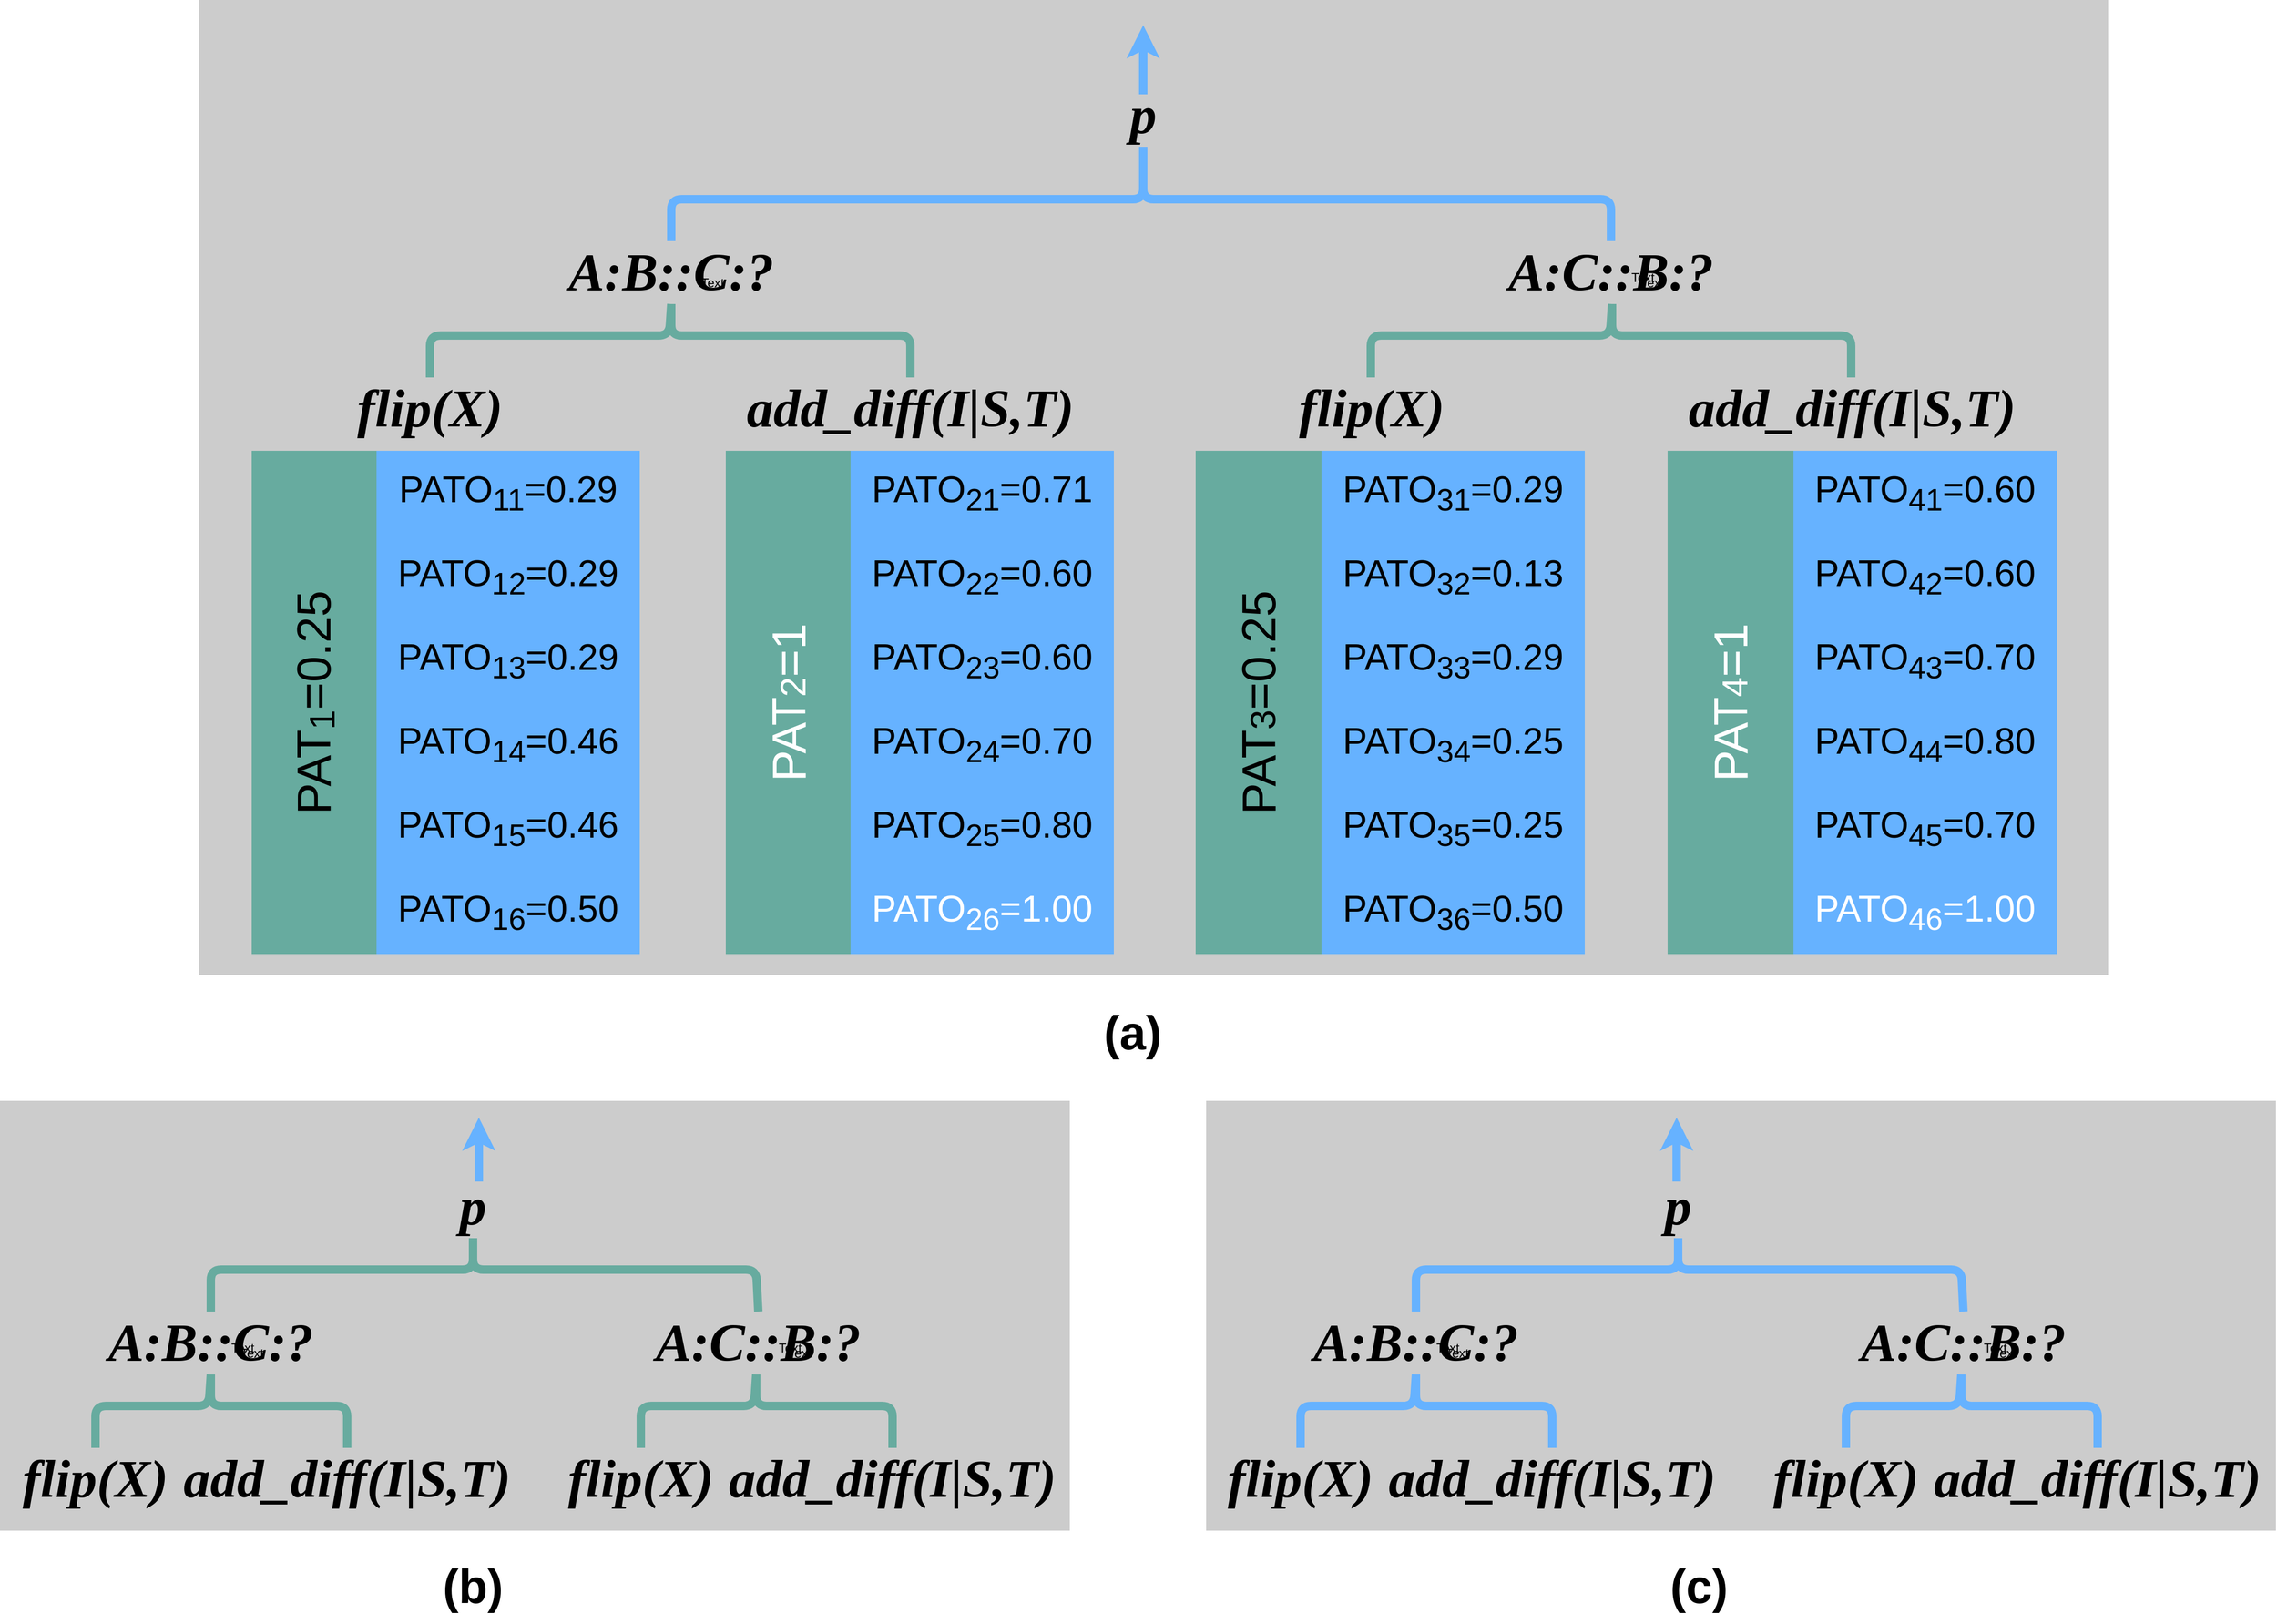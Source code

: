 <mxfile version="12.9.13" type="device"><diagram id="jksH0G1JqViHmrjZxsYp" name="Page-1"><mxGraphModel dx="-287" dy="1491" grid="1" gridSize="10" guides="1" tooltips="1" connect="1" arrows="0" fold="1" page="1" pageScale="1" pageWidth="827" pageHeight="1169" math="0" shadow="0"><root><mxCell id="0"/><mxCell id="1" parent="0"/><mxCell id="sOI-arYuaPkI3kc6cXoq-4" value="" style="rounded=0;whiteSpace=wrap;html=1;fillColor=#CCCCCC;strokeColor=none;" vertex="1" parent="1"><mxGeometry x="4000" y="1840" width="1020" height="410" as="geometry"/></mxCell><mxCell id="sOI-arYuaPkI3kc6cXoq-3" value="" style="rounded=0;whiteSpace=wrap;html=1;fillColor=#CCCCCC;strokeColor=none;" vertex="1" parent="1"><mxGeometry x="2850" y="1840" width="1020" height="410" as="geometry"/></mxCell><mxCell id="zbto0mnC8fMhkiQC9tX0-211" value="&lt;font style=&quot;font-size: 45px&quot;&gt;&lt;b&gt;(a)&lt;/b&gt;&lt;/font&gt;" style="text;html=1;strokeColor=none;fillColor=none;align=center;verticalAlign=middle;whiteSpace=wrap;rounded=0;" parent="1" vertex="1"><mxGeometry x="3910" y="1740" width="40" height="70" as="geometry"/></mxCell><mxCell id="E3ONwuJecH-kavj_dRDx-8" value="" style="group" parent="1" vertex="1" connectable="0"><mxGeometry x="2879" y="1840" width="1010" height="455" as="geometry"/></mxCell><mxCell id="zbto0mnC8fMhkiQC9tX0-1" value="&lt;h1&gt;&lt;font style=&quot;font-size: 51px&quot; face=&quot;Times New Roman&quot;&gt;&lt;i&gt;p&lt;/i&gt;&lt;/font&gt;&lt;/h1&gt;" style="text;html=1;strokeColor=none;fillColor=none;align=center;verticalAlign=middle;whiteSpace=wrap;rounded=0;" parent="E3ONwuJecH-kavj_dRDx-8" vertex="1"><mxGeometry x="382" y="71" width="80" height="60" as="geometry"/></mxCell><mxCell id="zbto0mnC8fMhkiQC9tX0-2" value="&lt;h1&gt;&lt;font style=&quot;font-size: 51px&quot; face=&quot;Times New Roman&quot;&gt;&lt;i&gt;A:B::C:?&lt;/i&gt;&lt;/font&gt;&lt;/h1&gt;" style="text;html=1;strokeColor=none;fillColor=none;align=center;verticalAlign=middle;whiteSpace=wrap;rounded=0;" parent="E3ONwuJecH-kavj_dRDx-8" vertex="1"><mxGeometry x="72" y="201" width="200" height="60" as="geometry"/></mxCell><mxCell id="zbto0mnC8fMhkiQC9tX0-43" value="Text" style="text;html=1;align=center;verticalAlign=middle;resizable=0;points=[];autosize=1;" parent="zbto0mnC8fMhkiQC9tX0-2" vertex="1"><mxGeometry x="119" y="30" width="40" height="20" as="geometry"/></mxCell><mxCell id="zbto0mnC8fMhkiQC9tX0-46" value="Text" style="text;html=1;align=center;verticalAlign=middle;resizable=0;points=[];autosize=1;" parent="zbto0mnC8fMhkiQC9tX0-2" vertex="1"><mxGeometry x="110" y="25" width="40" height="20" as="geometry"/></mxCell><mxCell id="zbto0mnC8fMhkiQC9tX0-8" value="&lt;h1&gt;&lt;font style=&quot;font-size: 51px&quot; face=&quot;Times New Roman&quot;&gt;&lt;i&gt;flip(X)&lt;/i&gt;&lt;/font&gt;&lt;/h1&gt;" style="text;html=1;strokeColor=none;fillColor=none;align=center;verticalAlign=middle;whiteSpace=wrap;rounded=0;" parent="E3ONwuJecH-kavj_dRDx-8" vertex="1"><mxGeometry x="-28" y="331" width="180" height="60" as="geometry"/></mxCell><mxCell id="zbto0mnC8fMhkiQC9tX0-9" value="&lt;p style=&quot;line-height: 0%&quot;&gt;&lt;/p&gt;&lt;p&gt;&lt;i&gt;&lt;font face=&quot;Times New Roman&quot;&gt;&lt;font style=&quot;font-size: 51px&quot;&gt;&lt;b&gt;add_diff&lt;/b&gt;&lt;/font&gt;&lt;font style=&quot;font-size: 51px&quot;&gt;&lt;b&gt;(I|S,T)&lt;/b&gt;&lt;/font&gt;&lt;/font&gt;&lt;/i&gt;&lt;/p&gt;&lt;p&gt;&lt;/p&gt;" style="text;html=1;strokeColor=none;fillColor=none;align=center;verticalAlign=middle;whiteSpace=wrap;rounded=0;" parent="E3ONwuJecH-kavj_dRDx-8" vertex="1"><mxGeometry x="142" y="331" width="320" height="60" as="geometry"/></mxCell><mxCell id="zbto0mnC8fMhkiQC9tX0-48" value="&lt;h1&gt;&lt;font style=&quot;font-size: 51px&quot; face=&quot;Times New Roman&quot;&gt;&lt;i&gt;A:C::B:?&lt;/i&gt;&lt;/font&gt;&lt;/h1&gt;" style="text;html=1;strokeColor=none;fillColor=none;align=center;verticalAlign=middle;whiteSpace=wrap;rounded=0;" parent="E3ONwuJecH-kavj_dRDx-8" vertex="1"><mxGeometry x="594" y="201" width="200" height="60" as="geometry"/></mxCell><mxCell id="zbto0mnC8fMhkiQC9tX0-49" value="Text" style="text;html=1;align=center;verticalAlign=middle;resizable=0;points=[];autosize=1;" parent="zbto0mnC8fMhkiQC9tX0-48" vertex="1"><mxGeometry x="119" y="30" width="40" height="20" as="geometry"/></mxCell><mxCell id="zbto0mnC8fMhkiQC9tX0-50" value="Text" style="text;html=1;align=center;verticalAlign=middle;resizable=0;points=[];autosize=1;" parent="zbto0mnC8fMhkiQC9tX0-48" vertex="1"><mxGeometry x="110" y="25" width="40" height="20" as="geometry"/></mxCell><mxCell id="zbto0mnC8fMhkiQC9tX0-54" value="" style="endArrow=none;html=1;entryX=0.5;entryY=0;entryDx=0;entryDy=0;exitX=0.5;exitY=1;exitDx=0;exitDy=0;strokeColor=#67AB9F;strokeWidth=8;" parent="E3ONwuJecH-kavj_dRDx-8" source="zbto0mnC8fMhkiQC9tX0-2" target="zbto0mnC8fMhkiQC9tX0-8" edge="1"><mxGeometry width="50" height="50" relative="1" as="geometry"><mxPoint x="-10" y="1141" as="sourcePoint"/><mxPoint x="40" y="1091" as="targetPoint"/><Array as="points"><mxPoint x="170" y="291"/><mxPoint x="62" y="291"/></Array></mxGeometry></mxCell><mxCell id="zbto0mnC8fMhkiQC9tX0-55" value="" style="endArrow=none;html=1;entryX=0.5;entryY=1;entryDx=0;entryDy=0;exitX=0.5;exitY=0;exitDx=0;exitDy=0;strokeColor=#67AB9F;strokeWidth=8;" parent="E3ONwuJecH-kavj_dRDx-8" source="zbto0mnC8fMhkiQC9tX0-9" target="zbto0mnC8fMhkiQC9tX0-2" edge="1"><mxGeometry width="50" height="50" relative="1" as="geometry"><mxPoint x="170" y="1081" as="sourcePoint"/><mxPoint x="220" y="1031" as="targetPoint"/><Array as="points"><mxPoint x="302" y="291"/><mxPoint x="172" y="291"/></Array></mxGeometry></mxCell><mxCell id="zbto0mnC8fMhkiQC9tX0-63" value="" style="endArrow=none;html=1;entryX=0.5;entryY=1;entryDx=0;entryDy=0;exitX=0.5;exitY=0;exitDx=0;exitDy=0;strokeColor=#67AB9F;strokeWidth=8;" parent="E3ONwuJecH-kavj_dRDx-8" source="zbto0mnC8fMhkiQC9tX0-2" target="zbto0mnC8fMhkiQC9tX0-1" edge="1"><mxGeometry width="50" height="50" relative="1" as="geometry"><mxPoint x="520" y="1161" as="sourcePoint"/><mxPoint x="570" y="1111" as="targetPoint"/><Array as="points"><mxPoint x="172" y="161"/><mxPoint x="422" y="161"/></Array></mxGeometry></mxCell><mxCell id="zbto0mnC8fMhkiQC9tX0-64" value="" style="endArrow=none;html=1;entryX=0.5;entryY=1;entryDx=0;entryDy=0;exitX=0.5;exitY=0;exitDx=0;exitDy=0;strokeColor=#67AB9F;strokeWidth=8;" parent="E3ONwuJecH-kavj_dRDx-8" source="zbto0mnC8fMhkiQC9tX0-48" target="zbto0mnC8fMhkiQC9tX0-1" edge="1"><mxGeometry width="50" height="50" relative="1" as="geometry"><mxPoint x="480" y="1181" as="sourcePoint"/><mxPoint x="530" y="1131" as="targetPoint"/><Array as="points"><mxPoint x="692" y="161"/><mxPoint x="422" y="161"/></Array></mxGeometry></mxCell><mxCell id="zbto0mnC8fMhkiQC9tX0-133" value="" style="endArrow=classic;html=1;strokeColor=#66B2FF;strokeWidth=8;exitX=0.5;exitY=0;exitDx=0;exitDy=0;startArrow=none;startFill=0;endFill=1;" parent="E3ONwuJecH-kavj_dRDx-8" edge="1"><mxGeometry width="50" height="50" relative="1" as="geometry"><mxPoint x="427.57" y="77" as="sourcePoint"/><mxPoint x="427.57" y="16" as="targetPoint"/></mxGeometry></mxCell><mxCell id="E3ONwuJecH-kavj_dRDx-1" value="&lt;h1&gt;&lt;font style=&quot;font-size: 51px&quot; face=&quot;Times New Roman&quot;&gt;&lt;i&gt;flip(X)&lt;/i&gt;&lt;/font&gt;&lt;/h1&gt;" style="text;html=1;strokeColor=none;fillColor=none;align=center;verticalAlign=middle;whiteSpace=wrap;rounded=0;" parent="E3ONwuJecH-kavj_dRDx-8" vertex="1"><mxGeometry x="492" y="331" width="180" height="60" as="geometry"/></mxCell><mxCell id="E3ONwuJecH-kavj_dRDx-2" value="&lt;p style=&quot;line-height: 0%&quot;&gt;&lt;/p&gt;&lt;p&gt;&lt;i&gt;&lt;font face=&quot;Times New Roman&quot;&gt;&lt;font style=&quot;font-size: 51px&quot;&gt;&lt;b&gt;add_diff&lt;/b&gt;&lt;/font&gt;&lt;font style=&quot;font-size: 51px&quot;&gt;&lt;b&gt;(I|S,T)&lt;/b&gt;&lt;/font&gt;&lt;/font&gt;&lt;/i&gt;&lt;/p&gt;&lt;p&gt;&lt;/p&gt;" style="text;html=1;strokeColor=none;fillColor=none;align=center;verticalAlign=middle;whiteSpace=wrap;rounded=0;" parent="E3ONwuJecH-kavj_dRDx-8" vertex="1"><mxGeometry x="662" y="331" width="320" height="60" as="geometry"/></mxCell><mxCell id="E3ONwuJecH-kavj_dRDx-3" value="" style="endArrow=none;html=1;entryX=0.5;entryY=0;entryDx=0;entryDy=0;exitX=0.5;exitY=1;exitDx=0;exitDy=0;strokeColor=#67AB9F;strokeWidth=8;" parent="E3ONwuJecH-kavj_dRDx-8" target="E3ONwuJecH-kavj_dRDx-1" edge="1"><mxGeometry width="50" height="50" relative="1" as="geometry"><mxPoint x="692" y="261" as="sourcePoint"/><mxPoint x="560" y="1091" as="targetPoint"/><Array as="points"><mxPoint x="690" y="291"/><mxPoint x="582" y="291"/></Array></mxGeometry></mxCell><mxCell id="E3ONwuJecH-kavj_dRDx-4" value="" style="endArrow=none;html=1;entryX=0.5;entryY=1;entryDx=0;entryDy=0;exitX=0.5;exitY=0;exitDx=0;exitDy=0;strokeColor=#67AB9F;strokeWidth=8;" parent="E3ONwuJecH-kavj_dRDx-8" source="E3ONwuJecH-kavj_dRDx-2" edge="1"><mxGeometry width="50" height="50" relative="1" as="geometry"><mxPoint x="690" y="1081" as="sourcePoint"/><mxPoint x="692" y="261" as="targetPoint"/><Array as="points"><mxPoint x="822" y="291"/><mxPoint x="692" y="291"/></Array></mxGeometry></mxCell><mxCell id="E3ONwuJecH-kavj_dRDx-9" value="" style="group" parent="1" vertex="1" connectable="0"><mxGeometry x="4000" y="1840" width="1020" height="455" as="geometry"/></mxCell><mxCell id="E3ONwuJecH-kavj_dRDx-11" value="&lt;h1&gt;&lt;font style=&quot;font-size: 51px&quot; face=&quot;Times New Roman&quot;&gt;&lt;i&gt;p&lt;/i&gt;&lt;/font&gt;&lt;/h1&gt;" style="text;html=1;strokeColor=none;fillColor=none;align=center;verticalAlign=middle;whiteSpace=wrap;rounded=0;" parent="E3ONwuJecH-kavj_dRDx-9" vertex="1"><mxGeometry x="410" y="71" width="80" height="60" as="geometry"/></mxCell><mxCell id="E3ONwuJecH-kavj_dRDx-12" value="&lt;h1&gt;&lt;font style=&quot;font-size: 51px&quot; face=&quot;Times New Roman&quot;&gt;&lt;i&gt;A:B::C:?&lt;/i&gt;&lt;/font&gt;&lt;/h1&gt;" style="text;html=1;strokeColor=none;fillColor=none;align=center;verticalAlign=middle;whiteSpace=wrap;rounded=0;" parent="E3ONwuJecH-kavj_dRDx-9" vertex="1"><mxGeometry x="100" y="201" width="200" height="60" as="geometry"/></mxCell><mxCell id="E3ONwuJecH-kavj_dRDx-13" value="Text" style="text;html=1;align=center;verticalAlign=middle;resizable=0;points=[];autosize=1;" parent="E3ONwuJecH-kavj_dRDx-12" vertex="1"><mxGeometry x="119" y="30" width="40" height="20" as="geometry"/></mxCell><mxCell id="E3ONwuJecH-kavj_dRDx-14" value="Text" style="text;html=1;align=center;verticalAlign=middle;resizable=0;points=[];autosize=1;" parent="E3ONwuJecH-kavj_dRDx-12" vertex="1"><mxGeometry x="110" y="25" width="40" height="20" as="geometry"/></mxCell><mxCell id="E3ONwuJecH-kavj_dRDx-15" value="&lt;h1&gt;&lt;font style=&quot;font-size: 51px&quot; face=&quot;Times New Roman&quot;&gt;&lt;i&gt;flip(X)&lt;/i&gt;&lt;/font&gt;&lt;/h1&gt;" style="text;html=1;strokeColor=none;fillColor=none;align=center;verticalAlign=middle;whiteSpace=wrap;rounded=0;" parent="E3ONwuJecH-kavj_dRDx-9" vertex="1"><mxGeometry y="331" width="180" height="60" as="geometry"/></mxCell><mxCell id="E3ONwuJecH-kavj_dRDx-16" value="&lt;p style=&quot;line-height: 0%&quot;&gt;&lt;/p&gt;&lt;p&gt;&lt;i&gt;&lt;font face=&quot;Times New Roman&quot;&gt;&lt;font style=&quot;font-size: 51px&quot;&gt;&lt;b&gt;add_diff&lt;/b&gt;&lt;/font&gt;&lt;font style=&quot;font-size: 51px&quot;&gt;&lt;b&gt;(I|S,T)&lt;/b&gt;&lt;/font&gt;&lt;/font&gt;&lt;/i&gt;&lt;/p&gt;&lt;p&gt;&lt;/p&gt;" style="text;html=1;strokeColor=none;fillColor=none;align=center;verticalAlign=middle;whiteSpace=wrap;rounded=0;" parent="E3ONwuJecH-kavj_dRDx-9" vertex="1"><mxGeometry x="170" y="331" width="320" height="60" as="geometry"/></mxCell><mxCell id="E3ONwuJecH-kavj_dRDx-17" value="&lt;h1&gt;&lt;font style=&quot;font-size: 51px&quot; face=&quot;Times New Roman&quot;&gt;&lt;i&gt;A:C::B:?&lt;/i&gt;&lt;/font&gt;&lt;/h1&gt;" style="text;html=1;strokeColor=none;fillColor=none;align=center;verticalAlign=middle;whiteSpace=wrap;rounded=0;" parent="E3ONwuJecH-kavj_dRDx-9" vertex="1"><mxGeometry x="622" y="201" width="200" height="60" as="geometry"/></mxCell><mxCell id="E3ONwuJecH-kavj_dRDx-18" value="Text" style="text;html=1;align=center;verticalAlign=middle;resizable=0;points=[];autosize=1;" parent="E3ONwuJecH-kavj_dRDx-17" vertex="1"><mxGeometry x="119" y="30" width="40" height="20" as="geometry"/></mxCell><mxCell id="E3ONwuJecH-kavj_dRDx-19" value="Text" style="text;html=1;align=center;verticalAlign=middle;resizable=0;points=[];autosize=1;" parent="E3ONwuJecH-kavj_dRDx-17" vertex="1"><mxGeometry x="110" y="25" width="40" height="20" as="geometry"/></mxCell><mxCell id="E3ONwuJecH-kavj_dRDx-20" value="" style="endArrow=none;html=1;entryX=0.5;entryY=0;entryDx=0;entryDy=0;exitX=0.5;exitY=1;exitDx=0;exitDy=0;strokeColor=#66B2FF;strokeWidth=8;" parent="E3ONwuJecH-kavj_dRDx-9" source="E3ONwuJecH-kavj_dRDx-12" target="E3ONwuJecH-kavj_dRDx-15" edge="1"><mxGeometry width="50" height="50" relative="1" as="geometry"><mxPoint x="18" y="1141" as="sourcePoint"/><mxPoint x="68" y="1091" as="targetPoint"/><Array as="points"><mxPoint x="198" y="291"/><mxPoint x="90" y="291"/></Array></mxGeometry></mxCell><mxCell id="E3ONwuJecH-kavj_dRDx-21" value="" style="endArrow=none;html=1;entryX=0.5;entryY=1;entryDx=0;entryDy=0;exitX=0.5;exitY=0;exitDx=0;exitDy=0;strokeColor=#66B2FF;strokeWidth=8;" parent="E3ONwuJecH-kavj_dRDx-9" source="E3ONwuJecH-kavj_dRDx-16" target="E3ONwuJecH-kavj_dRDx-12" edge="1"><mxGeometry width="50" height="50" relative="1" as="geometry"><mxPoint x="198" y="1081" as="sourcePoint"/><mxPoint x="248" y="1031" as="targetPoint"/><Array as="points"><mxPoint x="330" y="291"/><mxPoint x="200" y="291"/></Array></mxGeometry></mxCell><mxCell id="E3ONwuJecH-kavj_dRDx-22" value="" style="endArrow=none;html=1;entryX=0.5;entryY=1;entryDx=0;entryDy=0;exitX=0.5;exitY=0;exitDx=0;exitDy=0;strokeColor=#66B2FF;strokeWidth=8;" parent="E3ONwuJecH-kavj_dRDx-9" source="E3ONwuJecH-kavj_dRDx-12" target="E3ONwuJecH-kavj_dRDx-11" edge="1"><mxGeometry width="50" height="50" relative="1" as="geometry"><mxPoint x="548" y="1161" as="sourcePoint"/><mxPoint x="598" y="1111" as="targetPoint"/><Array as="points"><mxPoint x="200" y="161"/><mxPoint x="450" y="161"/></Array></mxGeometry></mxCell><mxCell id="E3ONwuJecH-kavj_dRDx-23" value="" style="endArrow=none;html=1;entryX=0.5;entryY=1;entryDx=0;entryDy=0;exitX=0.5;exitY=0;exitDx=0;exitDy=0;strokeColor=#66B2FF;strokeWidth=8;" parent="E3ONwuJecH-kavj_dRDx-9" source="E3ONwuJecH-kavj_dRDx-17" target="E3ONwuJecH-kavj_dRDx-11" edge="1"><mxGeometry width="50" height="50" relative="1" as="geometry"><mxPoint x="508" y="1181" as="sourcePoint"/><mxPoint x="558" y="1131" as="targetPoint"/><Array as="points"><mxPoint x="720" y="161"/><mxPoint x="450" y="161"/></Array></mxGeometry></mxCell><mxCell id="E3ONwuJecH-kavj_dRDx-24" value="" style="endArrow=classic;html=1;strokeColor=#66B2FF;strokeWidth=8;exitX=0.5;exitY=0;exitDx=0;exitDy=0;startArrow=none;startFill=0;endFill=1;" parent="E3ONwuJecH-kavj_dRDx-9" edge="1"><mxGeometry width="50" height="50" relative="1" as="geometry"><mxPoint x="448.57" y="77" as="sourcePoint"/><mxPoint x="448.57" y="16" as="targetPoint"/></mxGeometry></mxCell><mxCell id="E3ONwuJecH-kavj_dRDx-25" value="&lt;h1&gt;&lt;font style=&quot;font-size: 51px&quot; face=&quot;Times New Roman&quot;&gt;&lt;i&gt;flip(X)&lt;/i&gt;&lt;/font&gt;&lt;/h1&gt;" style="text;html=1;strokeColor=none;fillColor=none;align=center;verticalAlign=middle;whiteSpace=wrap;rounded=0;" parent="E3ONwuJecH-kavj_dRDx-9" vertex="1"><mxGeometry x="520" y="331" width="180" height="60" as="geometry"/></mxCell><mxCell id="E3ONwuJecH-kavj_dRDx-26" value="&lt;p style=&quot;line-height: 0%&quot;&gt;&lt;/p&gt;&lt;p&gt;&lt;i&gt;&lt;font face=&quot;Times New Roman&quot;&gt;&lt;font style=&quot;font-size: 51px&quot;&gt;&lt;b&gt;add_diff&lt;/b&gt;&lt;/font&gt;&lt;font style=&quot;font-size: 51px&quot;&gt;&lt;b&gt;(I|S,T)&lt;/b&gt;&lt;/font&gt;&lt;/font&gt;&lt;/i&gt;&lt;/p&gt;&lt;p&gt;&lt;/p&gt;" style="text;html=1;strokeColor=none;fillColor=none;align=center;verticalAlign=middle;whiteSpace=wrap;rounded=0;" parent="E3ONwuJecH-kavj_dRDx-9" vertex="1"><mxGeometry x="690" y="331" width="320" height="60" as="geometry"/></mxCell><mxCell id="E3ONwuJecH-kavj_dRDx-27" value="" style="endArrow=none;html=1;entryX=0.5;entryY=0;entryDx=0;entryDy=0;exitX=0.5;exitY=1;exitDx=0;exitDy=0;strokeColor=#66B2FF;strokeWidth=8;" parent="E3ONwuJecH-kavj_dRDx-9" target="E3ONwuJecH-kavj_dRDx-25" edge="1"><mxGeometry width="50" height="50" relative="1" as="geometry"><mxPoint x="720" y="261" as="sourcePoint"/><mxPoint x="588" y="1091" as="targetPoint"/><Array as="points"><mxPoint x="718" y="291"/><mxPoint x="610" y="291"/></Array></mxGeometry></mxCell><mxCell id="E3ONwuJecH-kavj_dRDx-28" value="" style="endArrow=none;html=1;entryX=0.5;entryY=1;entryDx=0;entryDy=0;exitX=0.5;exitY=0;exitDx=0;exitDy=0;strokeColor=#66B2FF;strokeWidth=8;" parent="E3ONwuJecH-kavj_dRDx-9" source="E3ONwuJecH-kavj_dRDx-26" edge="1"><mxGeometry width="50" height="50" relative="1" as="geometry"><mxPoint x="718" y="1081" as="sourcePoint"/><mxPoint x="720" y="261" as="targetPoint"/><Array as="points"><mxPoint x="850" y="291"/><mxPoint x="720" y="291"/></Array></mxGeometry></mxCell><mxCell id="E3ONwuJecH-kavj_dRDx-10" value="&lt;font style=&quot;font-size: 45px&quot;&gt;&lt;b&gt;(c)&lt;/b&gt;&lt;/font&gt;" style="text;html=1;strokeColor=none;fillColor=none;align=center;verticalAlign=middle;whiteSpace=wrap;rounded=0;" parent="1" vertex="1"><mxGeometry x="4450" y="2268" width="40" height="70" as="geometry"/></mxCell><mxCell id="zbto0mnC8fMhkiQC9tX0-212" value="&lt;font style=&quot;font-size: 45px&quot;&gt;&lt;b&gt;(b)&lt;/b&gt;&lt;/font&gt;" style="text;html=1;strokeColor=none;fillColor=none;align=center;verticalAlign=middle;whiteSpace=wrap;rounded=0;" parent="1" vertex="1"><mxGeometry x="3281" y="2268" width="40" height="70" as="geometry"/></mxCell><mxCell id="sOI-arYuaPkI3kc6cXoq-5" value="" style="group" vertex="1" connectable="0" parent="1"><mxGeometry x="3040" y="790" width="1820" height="930" as="geometry"/></mxCell><mxCell id="sOI-arYuaPkI3kc6cXoq-1" value="" style="rounded=0;whiteSpace=wrap;html=1;fillColor=#CCCCCC;strokeColor=none;" vertex="1" parent="sOI-arYuaPkI3kc6cXoq-5"><mxGeometry width="1820" height="930" as="geometry"/></mxCell><mxCell id="zbto0mnC8fMhkiQC9tX0-28" value="&lt;font style=&quot;font-size: 45px&quot;&gt;PAT&lt;/font&gt;&lt;font&gt;&lt;sub&gt;&lt;font style=&quot;font-size: 34px&quot;&gt;1&lt;/font&gt;&lt;/sub&gt;&lt;span style=&quot;font-size: 45px&quot;&gt;=0.25&lt;/span&gt;&lt;/font&gt;" style="shape=ext;double=1;rounded=0;whiteSpace=wrap;html=1;strokeWidth=1;fillColor=#67AB9F;rotation=-90;strokeColor=none;" parent="sOI-arYuaPkI3kc6cXoq-5" vertex="1"><mxGeometry x="-130" y="610" width="480" height="120" as="geometry"/></mxCell><mxCell id="zbto0mnC8fMhkiQC9tX0-29" value="&lt;div&gt;&lt;font style=&quot;font-size: 35px&quot;&gt;PATO&lt;sub&gt;11&lt;/sub&gt;=0.29&lt;/font&gt;&lt;/div&gt;" style="shape=ext;double=1;rounded=0;whiteSpace=wrap;html=1;strokeWidth=1;fillColor=#66B2FF;align=center;strokeColor=none;" parent="sOI-arYuaPkI3kc6cXoq-5" vertex="1"><mxGeometry x="169" y="430" width="251" height="80" as="geometry"/></mxCell><mxCell id="zbto0mnC8fMhkiQC9tX0-34" value="&lt;font color=&quot;#ffffff&quot;&gt;&lt;font style=&quot;font-size: 45px&quot;&gt;PAT&lt;/font&gt;&lt;font style=&quot;font-size: 34px&quot;&gt;2&lt;/font&gt;&lt;span style=&quot;font-size: 45px&quot;&gt;=1&lt;/span&gt;&lt;/font&gt;" style="shape=ext;double=1;rounded=0;whiteSpace=wrap;html=1;strokeWidth=1;fillColor=#67AB9F;rotation=-90;strokeColor=none;" parent="sOI-arYuaPkI3kc6cXoq-5" vertex="1"><mxGeometry x="322" y="610" width="480" height="120" as="geometry"/></mxCell><mxCell id="zbto0mnC8fMhkiQC9tX0-36" value="&lt;font style=&quot;font-size: 45px&quot;&gt;PAT&lt;/font&gt;&lt;font style=&quot;font-size: 34px&quot;&gt;3&lt;/font&gt;&lt;span style=&quot;font-size: 45px&quot;&gt;=0.25&lt;/span&gt;" style="shape=ext;double=1;rounded=0;whiteSpace=wrap;html=1;strokeWidth=1;fillColor=#67AB9F;rotation=-90;strokeColor=none;" parent="sOI-arYuaPkI3kc6cXoq-5" vertex="1"><mxGeometry x="770" y="610" width="480" height="120" as="geometry"/></mxCell><mxCell id="zbto0mnC8fMhkiQC9tX0-38" value="&lt;font color=&quot;#ffffff&quot;&gt;&lt;font style=&quot;font-size: 45px&quot;&gt;PAT&lt;/font&gt;&lt;font style=&quot;font-size: 34px&quot;&gt;4&lt;/font&gt;&lt;span style=&quot;font-size: 45px&quot;&gt;=1&lt;/span&gt;&lt;/font&gt;" style="shape=ext;double=1;rounded=0;whiteSpace=wrap;html=1;strokeWidth=1;fillColor=#67AB9F;rotation=-90;strokeColor=none;" parent="sOI-arYuaPkI3kc6cXoq-5" vertex="1"><mxGeometry x="1220" y="610" width="480" height="120" as="geometry"/></mxCell><mxCell id="zbto0mnC8fMhkiQC9tX0-70" value="&lt;div&gt;&lt;font style=&quot;font-size: 35px&quot;&gt;PATO&lt;sub&gt;12&lt;/sub&gt;=0.29&lt;/font&gt;&lt;/div&gt;" style="shape=ext;double=1;rounded=0;whiteSpace=wrap;html=1;strokeWidth=1;fillColor=#66B2FF;align=center;strokeColor=none;" parent="sOI-arYuaPkI3kc6cXoq-5" vertex="1"><mxGeometry x="169" y="510" width="251" height="80" as="geometry"/></mxCell><mxCell id="zbto0mnC8fMhkiQC9tX0-71" value="&lt;div&gt;&lt;font style=&quot;font-size: 35px&quot;&gt;PATO&lt;sub&gt;13&lt;/sub&gt;=0.29&lt;/font&gt;&lt;/div&gt;" style="shape=ext;double=1;rounded=0;whiteSpace=wrap;html=1;strokeWidth=1;fillColor=#66B2FF;align=center;strokeColor=none;" parent="sOI-arYuaPkI3kc6cXoq-5" vertex="1"><mxGeometry x="169" y="590" width="251" height="80" as="geometry"/></mxCell><mxCell id="zbto0mnC8fMhkiQC9tX0-72" value="&lt;div&gt;&lt;font style=&quot;font-size: 35px&quot;&gt;PATO&lt;sub&gt;14&lt;/sub&gt;=0.46&lt;/font&gt;&lt;/div&gt;" style="shape=ext;double=1;rounded=0;whiteSpace=wrap;html=1;strokeWidth=1;fillColor=#66B2FF;align=center;strokeColor=none;" parent="sOI-arYuaPkI3kc6cXoq-5" vertex="1"><mxGeometry x="169" y="670" width="251" height="80" as="geometry"/></mxCell><mxCell id="zbto0mnC8fMhkiQC9tX0-73" value="&lt;div&gt;&lt;font style=&quot;font-size: 35px&quot;&gt;PATO&lt;sub&gt;15&lt;/sub&gt;=0.46&lt;/font&gt;&lt;/div&gt;" style="shape=ext;double=1;rounded=0;whiteSpace=wrap;html=1;strokeWidth=1;fillColor=#66B2FF;align=center;strokeColor=none;" parent="sOI-arYuaPkI3kc6cXoq-5" vertex="1"><mxGeometry x="169" y="750" width="251" height="80" as="geometry"/></mxCell><mxCell id="zbto0mnC8fMhkiQC9tX0-74" value="&lt;div&gt;&lt;font style=&quot;font-size: 35px&quot;&gt;PATO&lt;sub&gt;16&lt;/sub&gt;=0.50&lt;/font&gt;&lt;/div&gt;" style="shape=ext;double=1;rounded=0;whiteSpace=wrap;html=1;strokeWidth=1;fillColor=#66B2FF;align=center;strokeColor=none;" parent="sOI-arYuaPkI3kc6cXoq-5" vertex="1"><mxGeometry x="169" y="830" width="251" height="80" as="geometry"/></mxCell><mxCell id="zbto0mnC8fMhkiQC9tX0-81" value="&lt;div&gt;&lt;font style=&quot;font-size: 35px&quot;&gt;PATO&lt;sub&gt;21&lt;/sub&gt;=0.71&lt;/font&gt;&lt;/div&gt;" style="shape=ext;double=1;rounded=0;whiteSpace=wrap;html=1;strokeWidth=1;fillColor=#66B2FF;align=center;strokeColor=none;" parent="sOI-arYuaPkI3kc6cXoq-5" vertex="1"><mxGeometry x="621" y="430" width="251" height="80" as="geometry"/></mxCell><mxCell id="zbto0mnC8fMhkiQC9tX0-82" value="&lt;div&gt;&lt;font style=&quot;font-size: 35px&quot;&gt;PATO&lt;sub&gt;22&lt;/sub&gt;=0.60&lt;/font&gt;&lt;/div&gt;" style="shape=ext;double=1;rounded=0;whiteSpace=wrap;html=1;strokeWidth=1;fillColor=#66B2FF;align=center;strokeColor=none;" parent="sOI-arYuaPkI3kc6cXoq-5" vertex="1"><mxGeometry x="621" y="510" width="251" height="80" as="geometry"/></mxCell><mxCell id="zbto0mnC8fMhkiQC9tX0-83" value="&lt;div&gt;&lt;font style=&quot;font-size: 35px&quot;&gt;PATO&lt;sub&gt;23&lt;/sub&gt;=0.60&lt;/font&gt;&lt;/div&gt;" style="shape=ext;double=1;rounded=0;whiteSpace=wrap;html=1;strokeWidth=1;fillColor=#66B2FF;align=center;strokeColor=none;" parent="sOI-arYuaPkI3kc6cXoq-5" vertex="1"><mxGeometry x="621" y="590" width="251" height="80" as="geometry"/></mxCell><mxCell id="zbto0mnC8fMhkiQC9tX0-84" value="&lt;div&gt;&lt;font style=&quot;font-size: 35px&quot;&gt;PATO&lt;sub&gt;24&lt;/sub&gt;=0.70&lt;/font&gt;&lt;/div&gt;" style="shape=ext;double=1;rounded=0;whiteSpace=wrap;html=1;strokeWidth=1;fillColor=#66B2FF;align=center;strokeColor=none;" parent="sOI-arYuaPkI3kc6cXoq-5" vertex="1"><mxGeometry x="621" y="670" width="251" height="80" as="geometry"/></mxCell><mxCell id="zbto0mnC8fMhkiQC9tX0-85" value="&lt;div&gt;&lt;font style=&quot;font-size: 35px&quot;&gt;PATO&lt;sub&gt;25&lt;/sub&gt;=0.80&lt;/font&gt;&lt;/div&gt;" style="shape=ext;double=1;rounded=0;whiteSpace=wrap;html=1;strokeWidth=1;fillColor=#66B2FF;align=center;strokeColor=none;" parent="sOI-arYuaPkI3kc6cXoq-5" vertex="1"><mxGeometry x="621" y="750" width="251" height="80" as="geometry"/></mxCell><mxCell id="zbto0mnC8fMhkiQC9tX0-86" value="&lt;div&gt;&lt;font style=&quot;font-size: 35px&quot; color=&quot;#ffffff&quot;&gt;PATO&lt;sub&gt;26&lt;/sub&gt;=1.00&lt;/font&gt;&lt;/div&gt;" style="shape=ext;double=1;rounded=0;whiteSpace=wrap;html=1;strokeWidth=1;fillColor=#66B2FF;align=center;strokeColor=none;" parent="sOI-arYuaPkI3kc6cXoq-5" vertex="1"><mxGeometry x="621" y="830" width="251" height="80" as="geometry"/></mxCell><mxCell id="zbto0mnC8fMhkiQC9tX0-87" value="&lt;div&gt;&lt;font style=&quot;font-size: 35px&quot;&gt;PATO&lt;sub&gt;31&lt;/sub&gt;=0.29&lt;/font&gt;&lt;/div&gt;" style="shape=ext;double=1;rounded=0;whiteSpace=wrap;html=1;strokeWidth=1;fillColor=#66B2FF;align=center;strokeColor=none;" parent="sOI-arYuaPkI3kc6cXoq-5" vertex="1"><mxGeometry x="1070" y="430" width="251" height="80" as="geometry"/></mxCell><mxCell id="zbto0mnC8fMhkiQC9tX0-88" value="&lt;div&gt;&lt;font style=&quot;font-size: 35px&quot;&gt;PATO&lt;sub&gt;32&lt;/sub&gt;=0.13&lt;/font&gt;&lt;/div&gt;" style="shape=ext;double=1;rounded=0;whiteSpace=wrap;html=1;strokeWidth=1;fillColor=#66B2FF;align=center;strokeColor=none;" parent="sOI-arYuaPkI3kc6cXoq-5" vertex="1"><mxGeometry x="1070" y="510" width="251" height="80" as="geometry"/></mxCell><mxCell id="zbto0mnC8fMhkiQC9tX0-89" value="&lt;div&gt;&lt;font style=&quot;font-size: 35px&quot;&gt;PATO&lt;sub&gt;33&lt;/sub&gt;=0.29&lt;/font&gt;&lt;/div&gt;" style="shape=ext;double=1;rounded=0;whiteSpace=wrap;html=1;strokeWidth=1;fillColor=#66B2FF;align=center;strokeColor=none;" parent="sOI-arYuaPkI3kc6cXoq-5" vertex="1"><mxGeometry x="1070" y="590" width="251" height="80" as="geometry"/></mxCell><mxCell id="zbto0mnC8fMhkiQC9tX0-90" value="&lt;div&gt;&lt;font style=&quot;font-size: 35px&quot;&gt;PATO&lt;sub&gt;34&lt;/sub&gt;=0.25&lt;/font&gt;&lt;/div&gt;" style="shape=ext;double=1;rounded=0;whiteSpace=wrap;html=1;strokeWidth=1;fillColor=#66B2FF;align=center;strokeColor=none;" parent="sOI-arYuaPkI3kc6cXoq-5" vertex="1"><mxGeometry x="1070" y="670" width="251" height="80" as="geometry"/></mxCell><mxCell id="zbto0mnC8fMhkiQC9tX0-91" value="&lt;div&gt;&lt;font style=&quot;font-size: 35px&quot;&gt;PATO&lt;sub&gt;35&lt;/sub&gt;=0.25&lt;/font&gt;&lt;/div&gt;" style="shape=ext;double=1;rounded=0;whiteSpace=wrap;html=1;strokeWidth=1;fillColor=#66B2FF;align=center;strokeColor=none;" parent="sOI-arYuaPkI3kc6cXoq-5" vertex="1"><mxGeometry x="1070" y="750" width="251" height="80" as="geometry"/></mxCell><mxCell id="zbto0mnC8fMhkiQC9tX0-92" value="&lt;div&gt;&lt;font style=&quot;font-size: 35px&quot;&gt;PATO&lt;sub&gt;36&lt;/sub&gt;=0.50&lt;/font&gt;&lt;/div&gt;" style="shape=ext;double=1;rounded=0;whiteSpace=wrap;html=1;strokeWidth=1;fillColor=#66B2FF;align=center;strokeColor=none;" parent="sOI-arYuaPkI3kc6cXoq-5" vertex="1"><mxGeometry x="1070" y="830" width="251" height="80" as="geometry"/></mxCell><mxCell id="zbto0mnC8fMhkiQC9tX0-93" value="&lt;div&gt;&lt;font style=&quot;font-size: 35px&quot;&gt;PATO&lt;sub&gt;41&lt;/sub&gt;=0.60&lt;/font&gt;&lt;/div&gt;" style="shape=ext;double=1;rounded=0;whiteSpace=wrap;html=1;strokeWidth=1;fillColor=#66B2FF;align=center;strokeColor=none;" parent="sOI-arYuaPkI3kc6cXoq-5" vertex="1"><mxGeometry x="1520" y="430" width="251" height="80" as="geometry"/></mxCell><mxCell id="zbto0mnC8fMhkiQC9tX0-94" value="&lt;div&gt;&lt;font style=&quot;font-size: 35px&quot;&gt;PATO&lt;sub&gt;42&lt;/sub&gt;=0.60&lt;/font&gt;&lt;/div&gt;" style="shape=ext;double=1;rounded=0;whiteSpace=wrap;html=1;strokeWidth=1;fillColor=#66B2FF;align=center;strokeColor=none;" parent="sOI-arYuaPkI3kc6cXoq-5" vertex="1"><mxGeometry x="1520" y="510" width="251" height="80" as="geometry"/></mxCell><mxCell id="zbto0mnC8fMhkiQC9tX0-95" value="&lt;div&gt;&lt;font style=&quot;font-size: 35px&quot;&gt;PATO&lt;sub&gt;43&lt;/sub&gt;=0.70&lt;/font&gt;&lt;/div&gt;" style="shape=ext;double=1;rounded=0;whiteSpace=wrap;html=1;strokeWidth=1;fillColor=#66B2FF;align=center;strokeColor=none;" parent="sOI-arYuaPkI3kc6cXoq-5" vertex="1"><mxGeometry x="1520" y="590" width="251" height="80" as="geometry"/></mxCell><mxCell id="zbto0mnC8fMhkiQC9tX0-96" value="&lt;div&gt;&lt;font style=&quot;font-size: 35px&quot;&gt;PATO&lt;sub&gt;44&lt;/sub&gt;=0.80&lt;/font&gt;&lt;/div&gt;" style="shape=ext;double=1;rounded=0;whiteSpace=wrap;html=1;strokeWidth=1;fillColor=#66B2FF;align=center;strokeColor=none;" parent="sOI-arYuaPkI3kc6cXoq-5" vertex="1"><mxGeometry x="1520" y="670" width="251" height="80" as="geometry"/></mxCell><mxCell id="zbto0mnC8fMhkiQC9tX0-97" value="&lt;div&gt;&lt;font style=&quot;font-size: 35px&quot;&gt;PATO&lt;sub&gt;45&lt;/sub&gt;=0.70&lt;/font&gt;&lt;/div&gt;" style="shape=ext;double=1;rounded=0;whiteSpace=wrap;html=1;strokeWidth=1;fillColor=#66B2FF;align=center;strokeColor=none;" parent="sOI-arYuaPkI3kc6cXoq-5" vertex="1"><mxGeometry x="1520" y="750" width="251" height="80" as="geometry"/></mxCell><mxCell id="zbto0mnC8fMhkiQC9tX0-98" value="&lt;div&gt;&lt;font style=&quot;font-size: 35px&quot; color=&quot;#ffffff&quot;&gt;PATO&lt;sub&gt;46&lt;/sub&gt;=1.00&lt;/font&gt;&lt;/div&gt;" style="shape=ext;double=1;rounded=0;whiteSpace=wrap;html=1;strokeWidth=1;fillColor=#66B2FF;align=center;strokeColor=none;" parent="sOI-arYuaPkI3kc6cXoq-5" vertex="1"><mxGeometry x="1520" y="830" width="251" height="80" as="geometry"/></mxCell><mxCell id="zbto0mnC8fMhkiQC9tX0-171" value="" style="group" parent="sOI-arYuaPkI3kc6cXoq-5" vertex="1" connectable="0"><mxGeometry x="130" width="1606" height="420" as="geometry"/></mxCell><mxCell id="zbto0mnC8fMhkiQC9tX0-172" value="&lt;h1&gt;&lt;font style=&quot;font-size: 51px&quot; face=&quot;Times New Roman&quot;&gt;&lt;i&gt;p&lt;/i&gt;&lt;/font&gt;&lt;/h1&gt;" style="text;html=1;strokeColor=none;fillColor=none;align=center;verticalAlign=middle;whiteSpace=wrap;rounded=0;" parent="zbto0mnC8fMhkiQC9tX0-171" vertex="1"><mxGeometry x="730" y="80" width="80" height="60" as="geometry"/></mxCell><mxCell id="zbto0mnC8fMhkiQC9tX0-173" value="&lt;h1&gt;&lt;font style=&quot;font-size: 51px&quot; face=&quot;Times New Roman&quot;&gt;&lt;i&gt;A:B::C:?&lt;/i&gt;&lt;/font&gt;&lt;/h1&gt;" style="text;html=1;strokeColor=none;fillColor=none;align=center;verticalAlign=middle;whiteSpace=wrap;rounded=0;" parent="zbto0mnC8fMhkiQC9tX0-171" vertex="1"><mxGeometry x="220" y="230" width="200" height="60" as="geometry"/></mxCell><mxCell id="zbto0mnC8fMhkiQC9tX0-174" value="Text" style="text;html=1;align=center;verticalAlign=middle;resizable=0;points=[];autosize=1;" parent="zbto0mnC8fMhkiQC9tX0-173" vertex="1"><mxGeometry x="119" y="30" width="40" height="20" as="geometry"/></mxCell><mxCell id="zbto0mnC8fMhkiQC9tX0-176" value="&lt;h1&gt;&lt;font style=&quot;font-size: 51px&quot; face=&quot;Times New Roman&quot;&gt;&lt;i&gt;flip(X)&lt;/i&gt;&lt;/font&gt;&lt;/h1&gt;" style="text;html=1;strokeColor=none;fillColor=none;align=center;verticalAlign=middle;whiteSpace=wrap;rounded=0;" parent="zbto0mnC8fMhkiQC9tX0-171" vertex="1"><mxGeometry y="360" width="180" height="60" as="geometry"/></mxCell><mxCell id="zbto0mnC8fMhkiQC9tX0-177" value="&lt;p style=&quot;line-height: 0%&quot;&gt;&lt;/p&gt;&lt;p&gt;&lt;i&gt;&lt;font face=&quot;Times New Roman&quot;&gt;&lt;font style=&quot;font-size: 51px&quot;&gt;&lt;b&gt;add_diff&lt;/b&gt;&lt;/font&gt;&lt;font style=&quot;font-size: 51px&quot;&gt;&lt;b&gt;(I|S,T)&lt;/b&gt;&lt;/font&gt;&lt;/font&gt;&lt;/i&gt;&lt;/p&gt;&lt;p&gt;&lt;/p&gt;" style="text;html=1;strokeColor=none;fillColor=none;align=center;verticalAlign=middle;whiteSpace=wrap;rounded=0;" parent="zbto0mnC8fMhkiQC9tX0-171" vertex="1"><mxGeometry x="388" y="360" width="320" height="60" as="geometry"/></mxCell><mxCell id="zbto0mnC8fMhkiQC9tX0-178" value="&lt;h1&gt;&lt;font style=&quot;font-size: 51px&quot; face=&quot;Times New Roman&quot;&gt;&lt;i&gt;A:C::B:?&lt;/i&gt;&lt;/font&gt;&lt;/h1&gt;" style="text;html=1;strokeColor=none;fillColor=none;align=center;verticalAlign=middle;whiteSpace=wrap;rounded=0;" parent="zbto0mnC8fMhkiQC9tX0-171" vertex="1"><mxGeometry x="1116" y="230" width="200" height="60" as="geometry"/></mxCell><mxCell id="zbto0mnC8fMhkiQC9tX0-179" value="Text" style="text;html=1;align=center;verticalAlign=middle;resizable=0;points=[];autosize=1;" parent="zbto0mnC8fMhkiQC9tX0-178" vertex="1"><mxGeometry x="119" y="30" width="40" height="20" as="geometry"/></mxCell><mxCell id="zbto0mnC8fMhkiQC9tX0-180" value="Text" style="text;html=1;align=center;verticalAlign=middle;resizable=0;points=[];autosize=1;" parent="zbto0mnC8fMhkiQC9tX0-178" vertex="1"><mxGeometry x="110" y="25" width="40" height="20" as="geometry"/></mxCell><mxCell id="zbto0mnC8fMhkiQC9tX0-181" value="&lt;h1&gt;&lt;font style=&quot;font-size: 51px&quot; face=&quot;Times New Roman&quot;&gt;&lt;i&gt;flip(X)&lt;/i&gt;&lt;/font&gt;&lt;/h1&gt;" style="text;html=1;strokeColor=none;fillColor=none;align=center;verticalAlign=middle;whiteSpace=wrap;rounded=0;" parent="zbto0mnC8fMhkiQC9tX0-171" vertex="1"><mxGeometry x="898" y="360" width="180" height="60" as="geometry"/></mxCell><mxCell id="zbto0mnC8fMhkiQC9tX0-182" value="&lt;p style=&quot;line-height: 0%&quot;&gt;&lt;/p&gt;&lt;p&gt;&lt;i&gt;&lt;font face=&quot;Times New Roman&quot;&gt;&lt;font style=&quot;font-size: 51px&quot;&gt;&lt;b&gt;add_diff&lt;/b&gt;&lt;/font&gt;&lt;font style=&quot;font-size: 51px&quot;&gt;&lt;b&gt;(I|S,T)&lt;/b&gt;&lt;/font&gt;&lt;/font&gt;&lt;/i&gt;&lt;/p&gt;&lt;p&gt;&lt;/p&gt;" style="text;html=1;strokeColor=none;fillColor=none;align=center;verticalAlign=middle;whiteSpace=wrap;rounded=0;" parent="zbto0mnC8fMhkiQC9tX0-171" vertex="1"><mxGeometry x="1286" y="360" width="320" height="60" as="geometry"/></mxCell><mxCell id="zbto0mnC8fMhkiQC9tX0-183" value="" style="endArrow=none;html=1;entryX=0.5;entryY=0;entryDx=0;entryDy=0;exitX=0.5;exitY=1;exitDx=0;exitDy=0;strokeColor=#67AB9F;strokeWidth=8;" parent="zbto0mnC8fMhkiQC9tX0-171" source="zbto0mnC8fMhkiQC9tX0-173" target="zbto0mnC8fMhkiQC9tX0-176" edge="1"><mxGeometry width="50" height="50" relative="1" as="geometry"><mxPoint x="138" y="1170" as="sourcePoint"/><mxPoint x="188" y="1120" as="targetPoint"/><Array as="points"><mxPoint x="318" y="320"/><mxPoint x="90" y="320"/></Array></mxGeometry></mxCell><mxCell id="zbto0mnC8fMhkiQC9tX0-184" value="" style="endArrow=none;html=1;entryX=0.5;entryY=1;entryDx=0;entryDy=0;exitX=0.5;exitY=0;exitDx=0;exitDy=0;strokeColor=#67AB9F;strokeWidth=8;" parent="zbto0mnC8fMhkiQC9tX0-171" source="zbto0mnC8fMhkiQC9tX0-177" target="zbto0mnC8fMhkiQC9tX0-173" edge="1"><mxGeometry width="50" height="50" relative="1" as="geometry"><mxPoint x="318" y="1110" as="sourcePoint"/><mxPoint x="368" y="1060" as="targetPoint"/><Array as="points"><mxPoint x="548" y="320"/><mxPoint x="320" y="320"/></Array></mxGeometry></mxCell><mxCell id="zbto0mnC8fMhkiQC9tX0-185" value="" style="endArrow=none;html=1;entryX=0.5;entryY=1;entryDx=0;entryDy=0;exitX=0.5;exitY=0;exitDx=0;exitDy=0;strokeColor=#67AB9F;strokeWidth=8;" parent="zbto0mnC8fMhkiQC9tX0-171" edge="1"><mxGeometry width="50" height="50" relative="1" as="geometry"><mxPoint x="1445" y="360" as="sourcePoint"/><mxPoint x="1217" y="290" as="targetPoint"/><Array as="points"><mxPoint x="1445" y="320"/><mxPoint x="1217" y="320"/></Array></mxGeometry></mxCell><mxCell id="zbto0mnC8fMhkiQC9tX0-186" value="" style="endArrow=none;html=1;entryX=0.5;entryY=0;entryDx=0;entryDy=0;exitX=0.5;exitY=1;exitDx=0;exitDy=0;strokeColor=#67AB9F;strokeWidth=8;" parent="zbto0mnC8fMhkiQC9tX0-171" edge="1"><mxGeometry width="50" height="50" relative="1" as="geometry"><mxPoint x="1217" y="290" as="sourcePoint"/><mxPoint x="987" y="360" as="targetPoint"/><Array as="points"><mxPoint x="1215" y="320"/><mxPoint x="987" y="320"/></Array></mxGeometry></mxCell><mxCell id="zbto0mnC8fMhkiQC9tX0-187" value="" style="endArrow=none;html=1;entryX=0.5;entryY=1;entryDx=0;entryDy=0;exitX=0.5;exitY=0;exitDx=0;exitDy=0;strokeColor=#66B2FF;strokeWidth=8;" parent="zbto0mnC8fMhkiQC9tX0-171" source="zbto0mnC8fMhkiQC9tX0-173" target="zbto0mnC8fMhkiQC9tX0-172" edge="1"><mxGeometry width="50" height="50" relative="1" as="geometry"><mxPoint x="668" y="1190" as="sourcePoint"/><mxPoint x="718" y="1140" as="targetPoint"/><Array as="points"><mxPoint x="320" y="190"/><mxPoint x="770" y="190"/></Array></mxGeometry></mxCell><mxCell id="zbto0mnC8fMhkiQC9tX0-188" value="" style="endArrow=none;html=1;entryX=0.5;entryY=1;entryDx=0;entryDy=0;exitX=0.5;exitY=0;exitDx=0;exitDy=0;strokeColor=#66B2FF;strokeWidth=8;" parent="zbto0mnC8fMhkiQC9tX0-171" source="zbto0mnC8fMhkiQC9tX0-178" target="zbto0mnC8fMhkiQC9tX0-172" edge="1"><mxGeometry width="50" height="50" relative="1" as="geometry"><mxPoint x="628" y="1210" as="sourcePoint"/><mxPoint x="678" y="1160" as="targetPoint"/><Array as="points"><mxPoint x="1216" y="190"/><mxPoint x="770" y="190"/></Array></mxGeometry></mxCell><mxCell id="zbto0mnC8fMhkiQC9tX0-189" value="" style="endArrow=classic;html=1;strokeColor=#66B2FF;strokeWidth=8;exitX=0.5;exitY=0;exitDx=0;exitDy=0;startArrow=none;startFill=0;endFill=1;" parent="zbto0mnC8fMhkiQC9tX0-171" edge="1"><mxGeometry width="50" height="50" relative="1" as="geometry"><mxPoint x="770" y="90" as="sourcePoint"/><mxPoint x="770" y="24" as="targetPoint"/></mxGeometry></mxCell></root></mxGraphModel></diagram></mxfile>